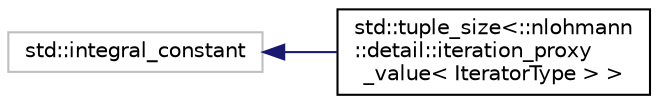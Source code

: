 digraph "Graphical Class Hierarchy"
{
 // LATEX_PDF_SIZE
  edge [fontname="Helvetica",fontsize="10",labelfontname="Helvetica",labelfontsize="10"];
  node [fontname="Helvetica",fontsize="10",shape=record];
  rankdir="LR";
  Node73 [label="std::integral_constant",height=0.2,width=0.4,color="grey75", fillcolor="white", style="filled",tooltip=" "];
  Node73 -> Node0 [dir="back",color="midnightblue",fontsize="10",style="solid",fontname="Helvetica"];
  Node0 [label="std::tuple_size\<::nlohmann\l::detail::iteration_proxy\l_value\< IteratorType \> \>",height=0.2,width=0.4,color="black", fillcolor="white", style="filled",URL="$classstd_1_1tuple__size_3_1_1nlohmann_1_1detail_1_1iteration__proxy__value_3_01_iterator_type_01_4_01_4.html",tooltip=" "];
}
